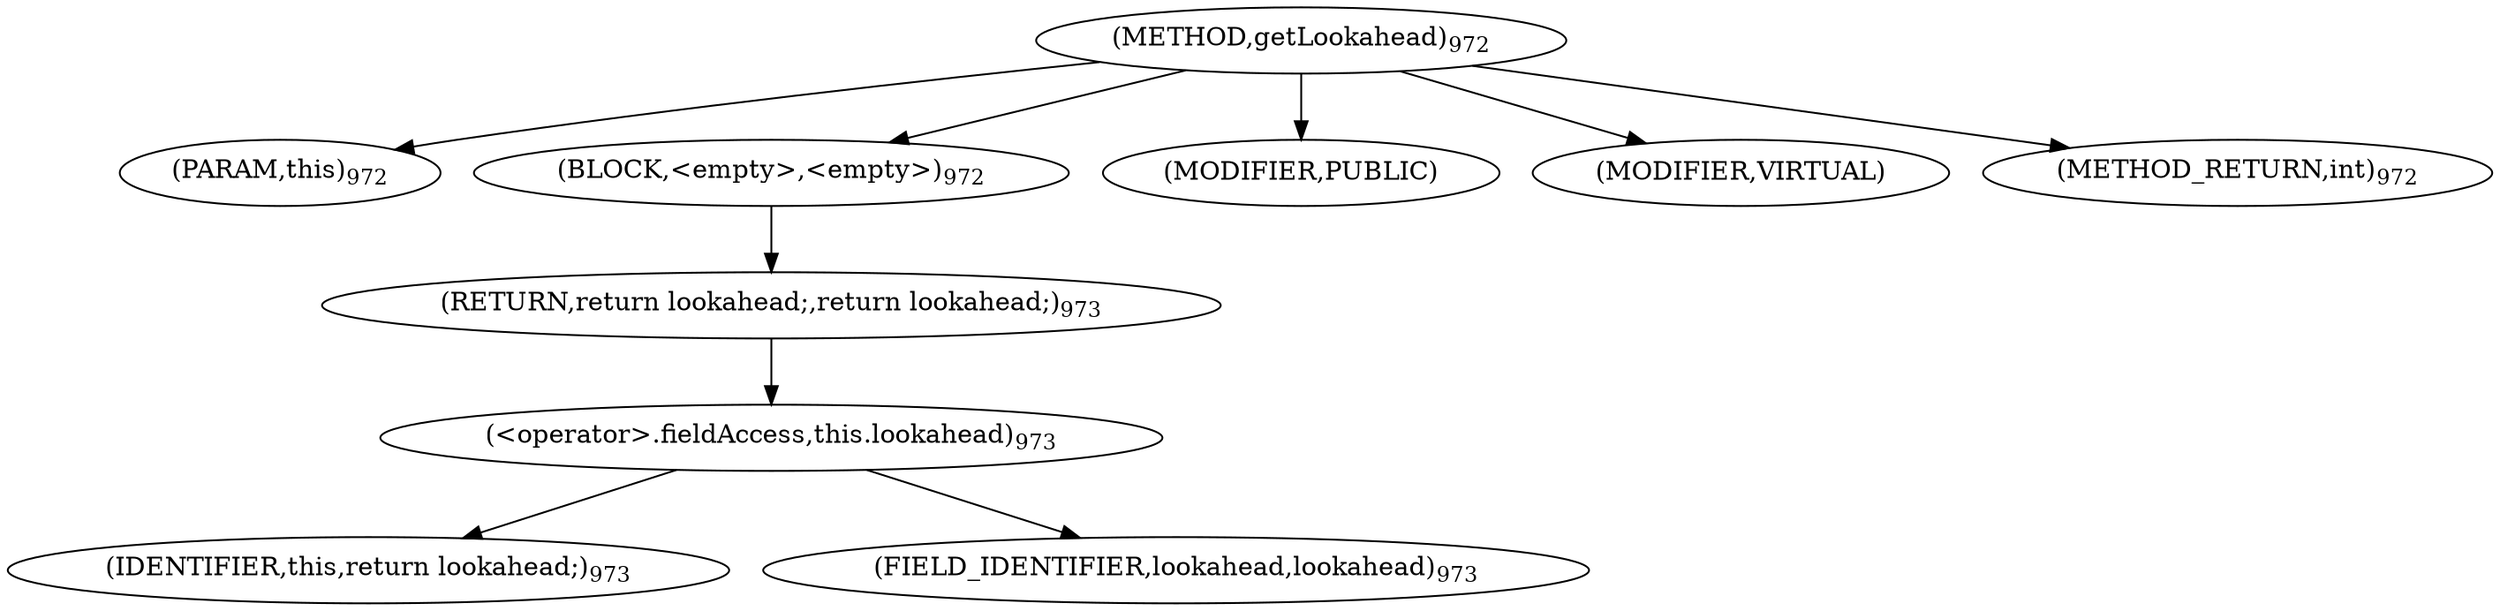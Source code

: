 digraph "getLookahead" {  
"2513" [label = <(METHOD,getLookahead)<SUB>972</SUB>> ]
"2514" [label = <(PARAM,this)<SUB>972</SUB>> ]
"2515" [label = <(BLOCK,&lt;empty&gt;,&lt;empty&gt;)<SUB>972</SUB>> ]
"2516" [label = <(RETURN,return lookahead;,return lookahead;)<SUB>973</SUB>> ]
"2517" [label = <(&lt;operator&gt;.fieldAccess,this.lookahead)<SUB>973</SUB>> ]
"2518" [label = <(IDENTIFIER,this,return lookahead;)<SUB>973</SUB>> ]
"2519" [label = <(FIELD_IDENTIFIER,lookahead,lookahead)<SUB>973</SUB>> ]
"2520" [label = <(MODIFIER,PUBLIC)> ]
"2521" [label = <(MODIFIER,VIRTUAL)> ]
"2522" [label = <(METHOD_RETURN,int)<SUB>972</SUB>> ]
  "2513" -> "2514" 
  "2513" -> "2515" 
  "2513" -> "2520" 
  "2513" -> "2521" 
  "2513" -> "2522" 
  "2515" -> "2516" 
  "2516" -> "2517" 
  "2517" -> "2518" 
  "2517" -> "2519" 
}
